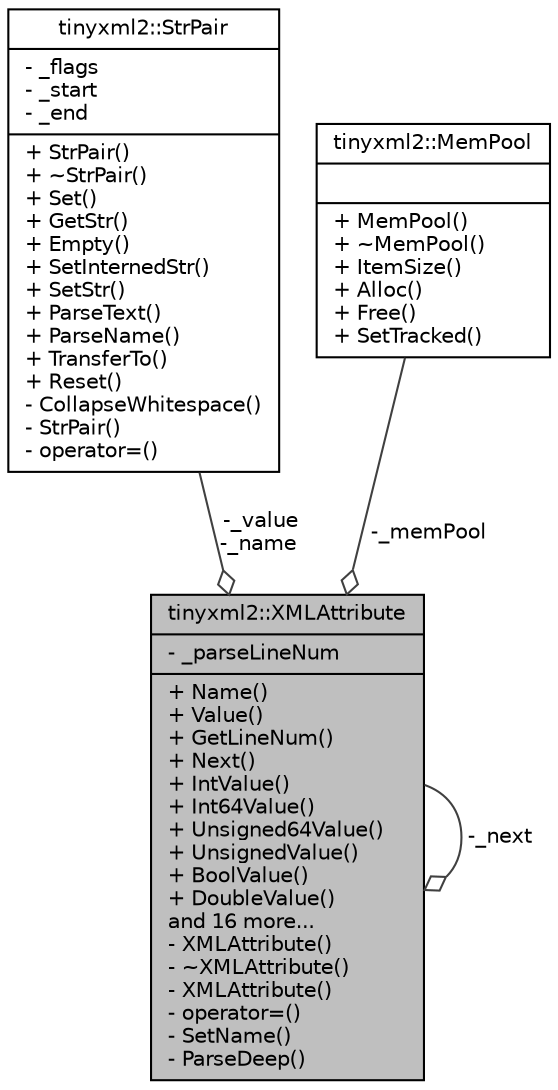digraph "tinyxml2::XMLAttribute"
{
 // LATEX_PDF_SIZE
  edge [fontname="Helvetica",fontsize="10",labelfontname="Helvetica",labelfontsize="10"];
  node [fontname="Helvetica",fontsize="10",shape=record];
  Node1 [label="{tinyxml2::XMLAttribute\n|- _parseLineNum\l|+ Name()\l+ Value()\l+ GetLineNum()\l+ Next()\l+ IntValue()\l+ Int64Value()\l+ Unsigned64Value()\l+ UnsignedValue()\l+ BoolValue()\l+ DoubleValue()\land 16 more...\l- XMLAttribute()\l- ~XMLAttribute()\l- XMLAttribute()\l- operator=()\l- SetName()\l- ParseDeep()\l}",height=0.2,width=0.4,color="black", fillcolor="grey75", style="filled", fontcolor="black",tooltip=" "];
  Node1 -> Node1 [color="grey25",fontsize="10",style="solid",label=" -_next" ,arrowhead="odiamond",fontname="Helvetica"];
  Node2 -> Node1 [color="grey25",fontsize="10",style="solid",label=" -_value\n-_name" ,arrowhead="odiamond",fontname="Helvetica"];
  Node2 [label="{tinyxml2::StrPair\n|- _flags\l- _start\l- _end\l|+ StrPair()\l+ ~StrPair()\l+ Set()\l+ GetStr()\l+ Empty()\l+ SetInternedStr()\l+ SetStr()\l+ ParseText()\l+ ParseName()\l+ TransferTo()\l+ Reset()\l- CollapseWhitespace()\l- StrPair()\l- operator=()\l}",height=0.2,width=0.4,color="black", fillcolor="white", style="filled",URL="$classtinyxml2_1_1_str_pair.html",tooltip=" "];
  Node3 -> Node1 [color="grey25",fontsize="10",style="solid",label=" -_memPool" ,arrowhead="odiamond",fontname="Helvetica"];
  Node3 [label="{tinyxml2::MemPool\n||+ MemPool()\l+ ~MemPool()\l+ ItemSize()\l+ Alloc()\l+ Free()\l+ SetTracked()\l}",height=0.2,width=0.4,color="black", fillcolor="white", style="filled",URL="$classtinyxml2_1_1_mem_pool.html",tooltip=" "];
}
